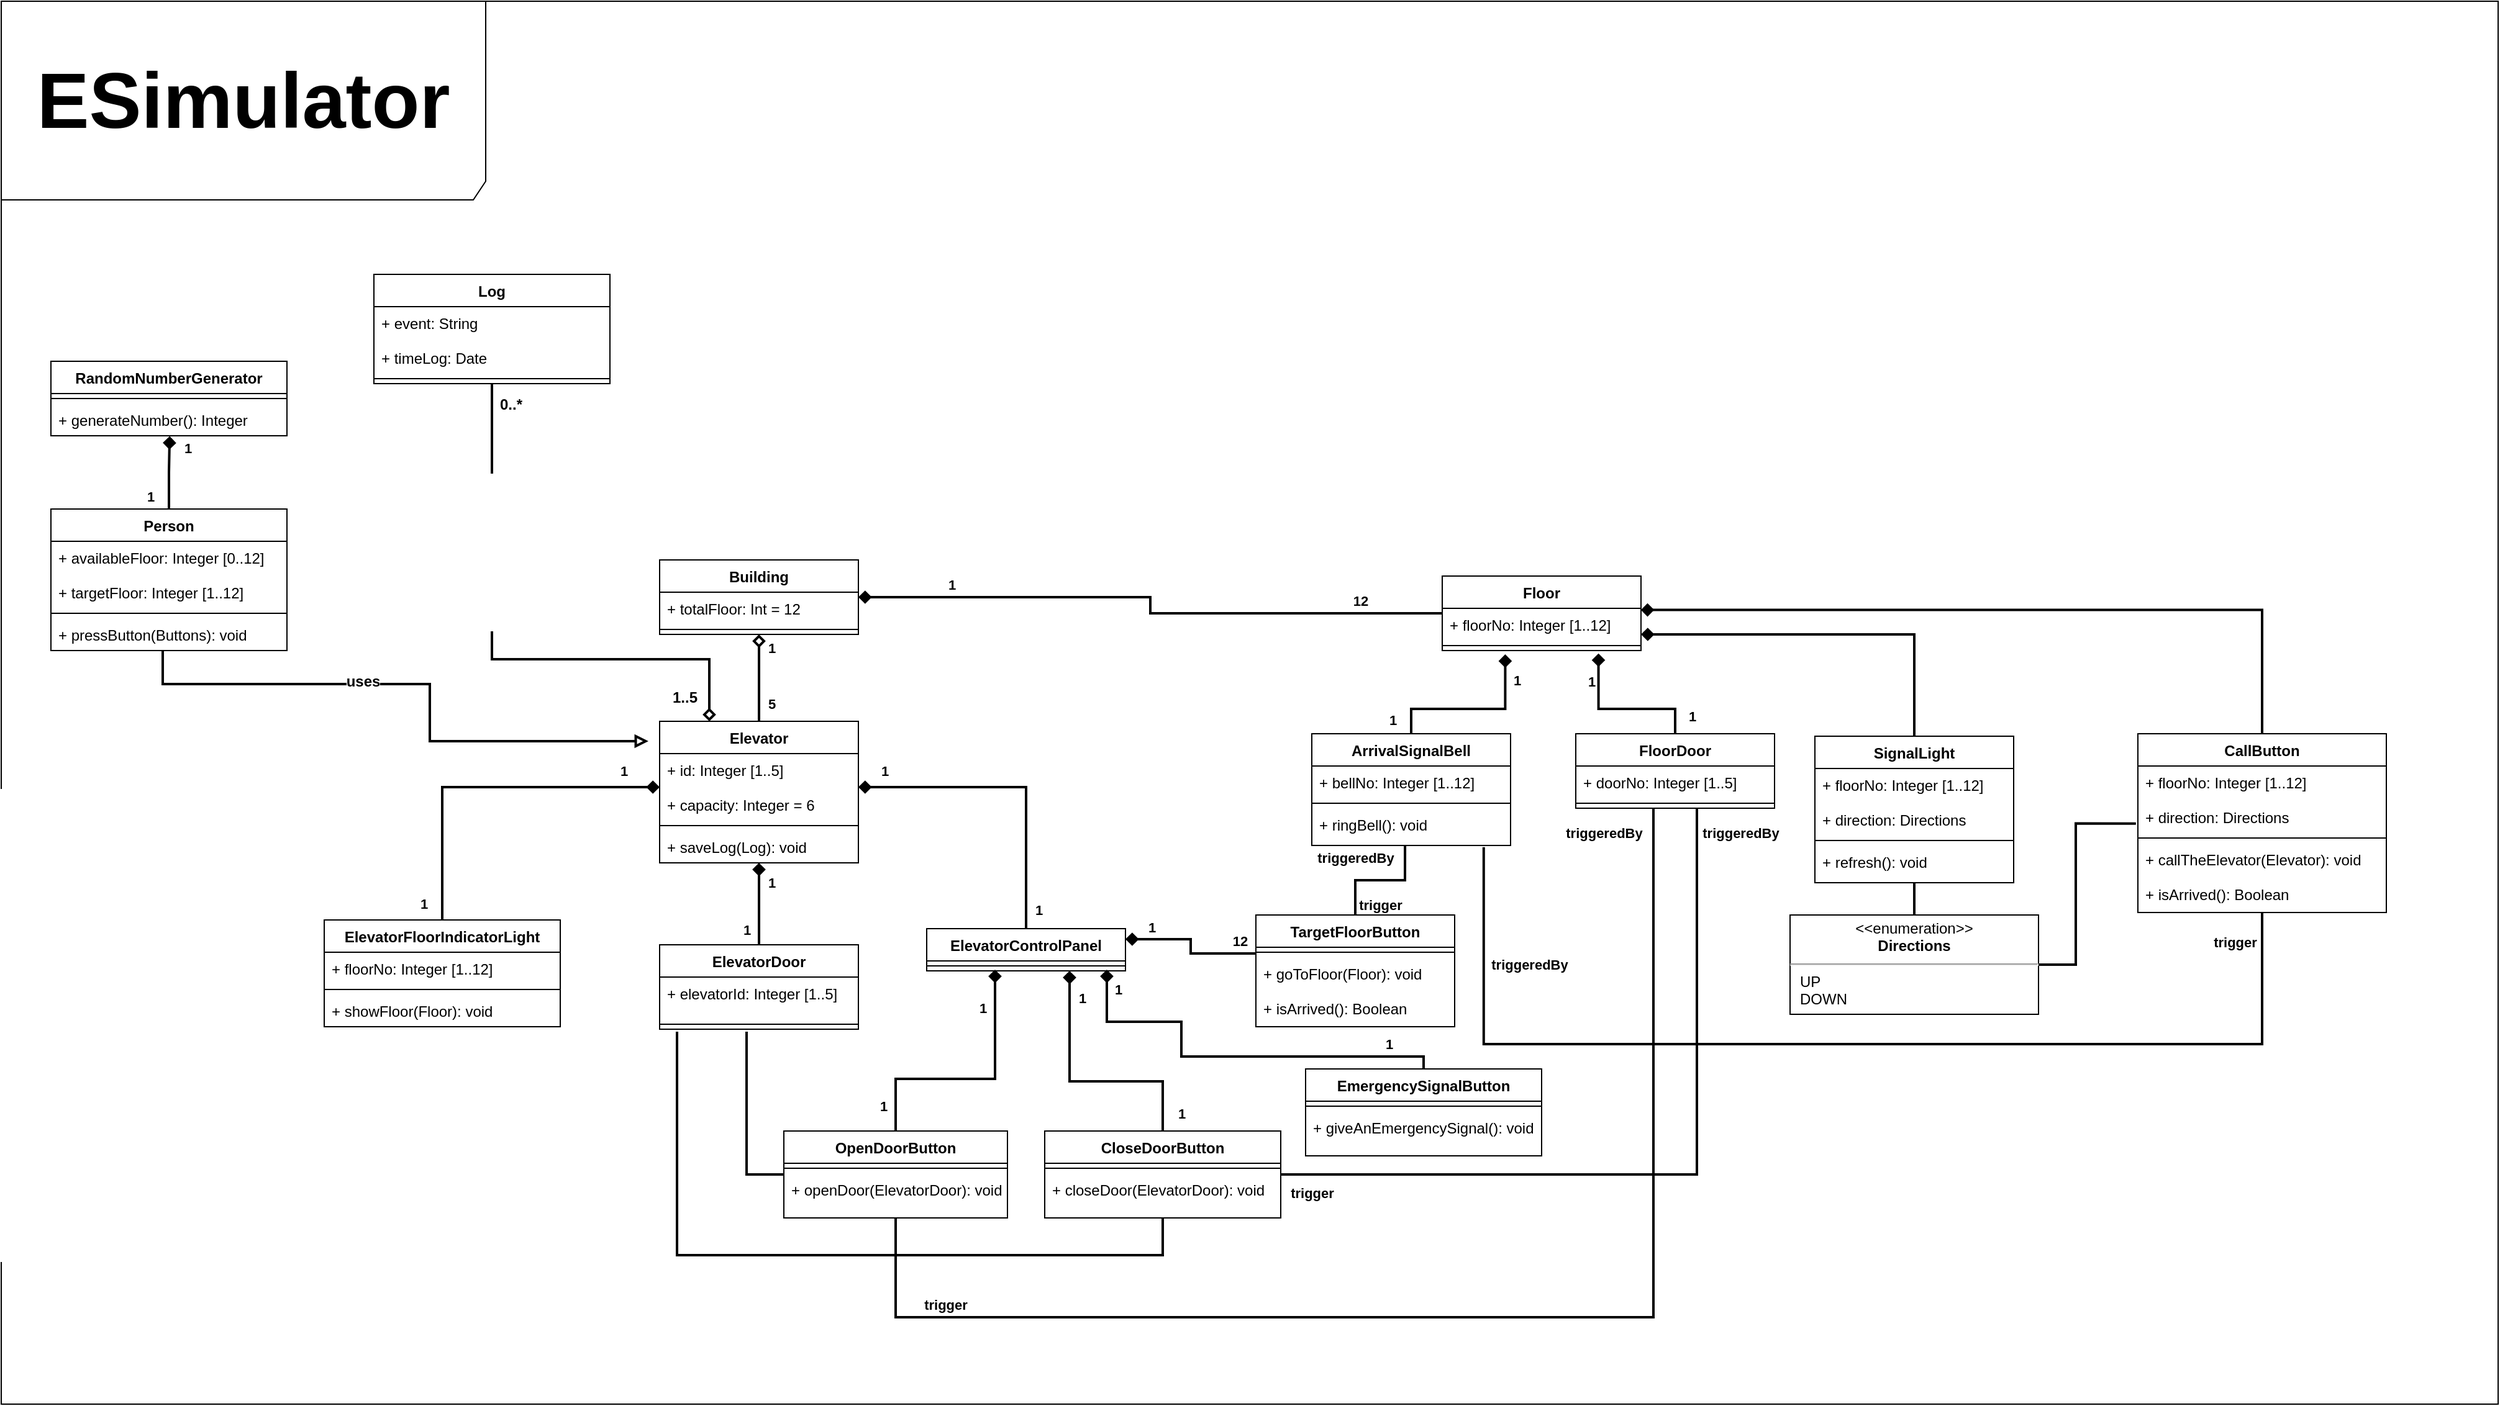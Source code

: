<mxfile version="14.7.6" type="device"><diagram id="Pp1e8Y-KE7WHELLfjrWT" name="Page-1"><mxGraphModel dx="1665" dy="1061" grid="1" gridSize="10" guides="1" tooltips="1" connect="1" arrows="1" fold="1" page="1" pageScale="1" pageWidth="1169" pageHeight="827" math="0" shadow="0"><root><mxCell id="0"/><mxCell id="1" parent="0"/><mxCell id="c_FdvwQVjgqa4oa_PtlZ-136" value="&lt;font size=&quot;1&quot;&gt;&lt;b style=&quot;font-size: 63px&quot;&gt;ESimulator&lt;/b&gt;&lt;/font&gt;" style="shape=umlFrame;whiteSpace=wrap;html=1;width=390;height=160;" vertex="1" parent="1"><mxGeometry x="-160" y="-290" width="2010" height="1130" as="geometry"/></mxCell><mxCell id="c_FdvwQVjgqa4oa_PtlZ-9" value="Building" style="swimlane;fontStyle=1;align=center;verticalAlign=top;childLayout=stackLayout;horizontal=1;startSize=26;horizontalStack=0;resizeParent=1;resizeParentMax=0;resizeLast=0;collapsible=1;marginBottom=0;" vertex="1" parent="1"><mxGeometry x="370" y="160" width="160" height="60" as="geometry"/></mxCell><mxCell id="c_FdvwQVjgqa4oa_PtlZ-10" value="+ totalFloor: Int = 12" style="text;strokeColor=none;fillColor=none;align=left;verticalAlign=top;spacingLeft=4;spacingRight=4;overflow=hidden;rotatable=0;points=[[0,0.5],[1,0.5]];portConstraint=eastwest;" vertex="1" parent="c_FdvwQVjgqa4oa_PtlZ-9"><mxGeometry y="26" width="160" height="26" as="geometry"/></mxCell><mxCell id="c_FdvwQVjgqa4oa_PtlZ-11" value="" style="line;strokeWidth=1;fillColor=none;align=left;verticalAlign=middle;spacingTop=-1;spacingLeft=3;spacingRight=3;rotatable=0;labelPosition=right;points=[];portConstraint=eastwest;" vertex="1" parent="c_FdvwQVjgqa4oa_PtlZ-9"><mxGeometry y="52" width="160" height="8" as="geometry"/></mxCell><mxCell id="c_FdvwQVjgqa4oa_PtlZ-17" style="edgeStyle=orthogonalEdgeStyle;rounded=0;orthogonalLoop=1;jettySize=auto;html=1;entryX=0.5;entryY=1;entryDx=0;entryDy=0;endArrow=diamond;endFill=0;strokeWidth=2;" edge="1" parent="1" source="c_FdvwQVjgqa4oa_PtlZ-13" target="c_FdvwQVjgqa4oa_PtlZ-9"><mxGeometry relative="1" as="geometry"/></mxCell><mxCell id="c_FdvwQVjgqa4oa_PtlZ-18" value="&lt;b&gt;1&lt;/b&gt;" style="edgeLabel;html=1;align=center;verticalAlign=middle;resizable=0;points=[];" vertex="1" connectable="0" parent="c_FdvwQVjgqa4oa_PtlZ-17"><mxGeometry x="0.698" relative="1" as="geometry"><mxPoint x="10" as="offset"/></mxGeometry></mxCell><mxCell id="c_FdvwQVjgqa4oa_PtlZ-19" value="&lt;b&gt;5&lt;/b&gt;" style="edgeLabel;html=1;align=center;verticalAlign=middle;resizable=0;points=[];" vertex="1" connectable="0" parent="c_FdvwQVjgqa4oa_PtlZ-17"><mxGeometry x="-0.603" relative="1" as="geometry"><mxPoint x="10" as="offset"/></mxGeometry></mxCell><mxCell id="c_FdvwQVjgqa4oa_PtlZ-13" value="Elevator" style="swimlane;fontStyle=1;align=center;verticalAlign=top;childLayout=stackLayout;horizontal=1;startSize=26;horizontalStack=0;resizeParent=1;resizeParentMax=0;resizeLast=0;collapsible=1;marginBottom=0;" vertex="1" parent="1"><mxGeometry x="370" y="290" width="160" height="114" as="geometry"/></mxCell><mxCell id="c_FdvwQVjgqa4oa_PtlZ-14" value="+ id: Integer [1..5]&#10;&#10;+ capacity: Integer = 6" style="text;strokeColor=none;fillColor=none;align=left;verticalAlign=top;spacingLeft=4;spacingRight=4;overflow=hidden;rotatable=0;points=[[0,0.5],[1,0.5]];portConstraint=eastwest;" vertex="1" parent="c_FdvwQVjgqa4oa_PtlZ-13"><mxGeometry y="26" width="160" height="54" as="geometry"/></mxCell><mxCell id="c_FdvwQVjgqa4oa_PtlZ-15" value="" style="line;strokeWidth=1;fillColor=none;align=left;verticalAlign=middle;spacingTop=-1;spacingLeft=3;spacingRight=3;rotatable=0;labelPosition=right;points=[];portConstraint=eastwest;" vertex="1" parent="c_FdvwQVjgqa4oa_PtlZ-13"><mxGeometry y="80" width="160" height="8" as="geometry"/></mxCell><mxCell id="c_FdvwQVjgqa4oa_PtlZ-16" value="+ saveLog(Log): void" style="text;strokeColor=none;fillColor=none;align=left;verticalAlign=top;spacingLeft=4;spacingRight=4;overflow=hidden;rotatable=0;points=[[0,0.5],[1,0.5]];portConstraint=eastwest;" vertex="1" parent="c_FdvwQVjgqa4oa_PtlZ-13"><mxGeometry y="88" width="160" height="26" as="geometry"/></mxCell><mxCell id="c_FdvwQVjgqa4oa_PtlZ-56" style="edgeStyle=orthogonalEdgeStyle;rounded=0;orthogonalLoop=1;jettySize=auto;html=1;entryX=0;entryY=0.5;entryDx=0;entryDy=0;endArrow=diamond;endFill=1;strokeWidth=2;" edge="1" parent="1" source="c_FdvwQVjgqa4oa_PtlZ-20" target="c_FdvwQVjgqa4oa_PtlZ-14"><mxGeometry relative="1" as="geometry"/></mxCell><mxCell id="c_FdvwQVjgqa4oa_PtlZ-65" value="&lt;b&gt;1&lt;/b&gt;" style="edgeLabel;html=1;align=center;verticalAlign=middle;resizable=0;points=[];" vertex="1" connectable="0" parent="c_FdvwQVjgqa4oa_PtlZ-56"><mxGeometry x="0.793" y="-1" relative="1" as="geometry"><mxPoint y="-14" as="offset"/></mxGeometry></mxCell><mxCell id="c_FdvwQVjgqa4oa_PtlZ-69" value="&lt;b&gt;1&lt;/b&gt;" style="edgeLabel;html=1;align=center;verticalAlign=middle;resizable=0;points=[];" vertex="1" connectable="0" parent="c_FdvwQVjgqa4oa_PtlZ-56"><mxGeometry x="-0.907" y="1" relative="1" as="geometry"><mxPoint x="-14" as="offset"/></mxGeometry></mxCell><mxCell id="c_FdvwQVjgqa4oa_PtlZ-20" value="ElevatorFloorIndicatorLight" style="swimlane;fontStyle=1;align=center;verticalAlign=top;childLayout=stackLayout;horizontal=1;startSize=26;horizontalStack=0;resizeParent=1;resizeParentMax=0;resizeLast=0;collapsible=1;marginBottom=0;" vertex="1" parent="1"><mxGeometry x="100" y="450" width="190" height="86" as="geometry"/></mxCell><mxCell id="c_FdvwQVjgqa4oa_PtlZ-21" value="+ floorNo: Integer [1..12]" style="text;strokeColor=none;fillColor=none;align=left;verticalAlign=top;spacingLeft=4;spacingRight=4;overflow=hidden;rotatable=0;points=[[0,0.5],[1,0.5]];portConstraint=eastwest;" vertex="1" parent="c_FdvwQVjgqa4oa_PtlZ-20"><mxGeometry y="26" width="190" height="26" as="geometry"/></mxCell><mxCell id="c_FdvwQVjgqa4oa_PtlZ-22" value="" style="line;strokeWidth=1;fillColor=none;align=left;verticalAlign=middle;spacingTop=-1;spacingLeft=3;spacingRight=3;rotatable=0;labelPosition=right;points=[];portConstraint=eastwest;" vertex="1" parent="c_FdvwQVjgqa4oa_PtlZ-20"><mxGeometry y="52" width="190" height="8" as="geometry"/></mxCell><mxCell id="c_FdvwQVjgqa4oa_PtlZ-23" value="+ showFloor(Floor): void" style="text;strokeColor=none;fillColor=none;align=left;verticalAlign=top;spacingLeft=4;spacingRight=4;overflow=hidden;rotatable=0;points=[[0,0.5],[1,0.5]];portConstraint=eastwest;" vertex="1" parent="c_FdvwQVjgqa4oa_PtlZ-20"><mxGeometry y="60" width="190" height="26" as="geometry"/></mxCell><mxCell id="c_FdvwQVjgqa4oa_PtlZ-54" style="edgeStyle=orthogonalEdgeStyle;rounded=0;orthogonalLoop=1;jettySize=auto;html=1;entryX=0.5;entryY=1;entryDx=0;entryDy=0;endArrow=diamond;endFill=1;strokeWidth=2;" edge="1" parent="1" source="c_FdvwQVjgqa4oa_PtlZ-24" target="c_FdvwQVjgqa4oa_PtlZ-13"><mxGeometry relative="1" as="geometry"/></mxCell><mxCell id="c_FdvwQVjgqa4oa_PtlZ-66" value="&lt;b&gt;1&lt;/b&gt;" style="edgeLabel;html=1;align=center;verticalAlign=middle;resizable=0;points=[];" vertex="1" connectable="0" parent="c_FdvwQVjgqa4oa_PtlZ-54"><mxGeometry x="0.24" y="1" relative="1" as="geometry"><mxPoint x="11" y="-9" as="offset"/></mxGeometry></mxCell><mxCell id="c_FdvwQVjgqa4oa_PtlZ-68" value="&lt;b&gt;1&lt;/b&gt;" style="edgeLabel;html=1;align=center;verticalAlign=middle;resizable=0;points=[];" vertex="1" connectable="0" parent="c_FdvwQVjgqa4oa_PtlZ-54"><mxGeometry x="-0.635" y="1" relative="1" as="geometry"><mxPoint x="-9" as="offset"/></mxGeometry></mxCell><mxCell id="c_FdvwQVjgqa4oa_PtlZ-24" value="ElevatorDoor" style="swimlane;fontStyle=1;align=center;verticalAlign=top;childLayout=stackLayout;horizontal=1;startSize=26;horizontalStack=0;resizeParent=1;resizeParentMax=0;resizeLast=0;collapsible=1;marginBottom=0;" vertex="1" parent="1"><mxGeometry x="370" y="470" width="160" height="68" as="geometry"/></mxCell><mxCell id="c_FdvwQVjgqa4oa_PtlZ-25" value="+ elevatorId: Integer [1..5]" style="text;strokeColor=none;fillColor=none;align=left;verticalAlign=top;spacingLeft=4;spacingRight=4;overflow=hidden;rotatable=0;points=[[0,0.5],[1,0.5]];portConstraint=eastwest;" vertex="1" parent="c_FdvwQVjgqa4oa_PtlZ-24"><mxGeometry y="26" width="160" height="34" as="geometry"/></mxCell><mxCell id="c_FdvwQVjgqa4oa_PtlZ-26" value="" style="line;strokeWidth=1;fillColor=none;align=left;verticalAlign=middle;spacingTop=-1;spacingLeft=3;spacingRight=3;rotatable=0;labelPosition=right;points=[];portConstraint=eastwest;" vertex="1" parent="c_FdvwQVjgqa4oa_PtlZ-24"><mxGeometry y="60" width="160" height="8" as="geometry"/></mxCell><mxCell id="c_FdvwQVjgqa4oa_PtlZ-55" style="edgeStyle=orthogonalEdgeStyle;rounded=0;orthogonalLoop=1;jettySize=auto;html=1;entryX=1;entryY=0.5;entryDx=0;entryDy=0;endArrow=diamond;endFill=1;strokeWidth=2;" edge="1" parent="1" source="c_FdvwQVjgqa4oa_PtlZ-28" target="c_FdvwQVjgqa4oa_PtlZ-14"><mxGeometry relative="1" as="geometry"/></mxCell><mxCell id="c_FdvwQVjgqa4oa_PtlZ-64" value="&lt;b&gt;1&lt;/b&gt;" style="edgeLabel;html=1;align=center;verticalAlign=middle;resizable=0;points=[];" vertex="1" connectable="0" parent="c_FdvwQVjgqa4oa_PtlZ-55"><mxGeometry x="0.759" y="-1" relative="1" as="geometry"><mxPoint x="-9" y="-12" as="offset"/></mxGeometry></mxCell><mxCell id="c_FdvwQVjgqa4oa_PtlZ-67" value="&lt;b&gt;1&lt;/b&gt;" style="edgeLabel;html=1;align=center;verticalAlign=middle;resizable=0;points=[];" vertex="1" connectable="0" parent="c_FdvwQVjgqa4oa_PtlZ-55"><mxGeometry x="-0.876" y="-2" relative="1" as="geometry"><mxPoint x="8" as="offset"/></mxGeometry></mxCell><mxCell id="c_FdvwQVjgqa4oa_PtlZ-28" value="ElevatorControlPanel" style="swimlane;fontStyle=1;align=center;verticalAlign=top;childLayout=stackLayout;horizontal=1;startSize=26;horizontalStack=0;resizeParent=1;resizeParentMax=0;resizeLast=0;collapsible=1;marginBottom=0;" vertex="1" parent="1"><mxGeometry x="585" y="457" width="160" height="34" as="geometry"/></mxCell><mxCell id="c_FdvwQVjgqa4oa_PtlZ-30" value="" style="line;strokeWidth=1;fillColor=none;align=left;verticalAlign=middle;spacingTop=-1;spacingLeft=3;spacingRight=3;rotatable=0;labelPosition=right;points=[];portConstraint=eastwest;" vertex="1" parent="c_FdvwQVjgqa4oa_PtlZ-28"><mxGeometry y="26" width="160" height="8" as="geometry"/></mxCell><mxCell id="c_FdvwQVjgqa4oa_PtlZ-36" style="edgeStyle=orthogonalEdgeStyle;rounded=0;orthogonalLoop=1;jettySize=auto;html=1;entryX=1;entryY=0.25;entryDx=0;entryDy=0;endArrow=diamond;endFill=1;strokeWidth=2;exitX=-0.001;exitY=0.62;exitDx=0;exitDy=0;exitPerimeter=0;" edge="1" parent="1" source="c_FdvwQVjgqa4oa_PtlZ-34" target="c_FdvwQVjgqa4oa_PtlZ-28"><mxGeometry relative="1" as="geometry"><mxPoint x="740.48" y="507.024" as="targetPoint"/></mxGeometry></mxCell><mxCell id="c_FdvwQVjgqa4oa_PtlZ-37" value="&lt;span&gt;1&lt;/span&gt;" style="edgeLabel;html=1;align=center;verticalAlign=middle;resizable=0;points=[];fontStyle=1" vertex="1" connectable="0" parent="c_FdvwQVjgqa4oa_PtlZ-36"><mxGeometry x="0.635" y="-1" relative="1" as="geometry"><mxPoint x="-1" y="-9" as="offset"/></mxGeometry></mxCell><mxCell id="c_FdvwQVjgqa4oa_PtlZ-38" value="12" style="edgeLabel;html=1;align=center;verticalAlign=middle;resizable=0;points=[];fontStyle=1" vertex="1" connectable="0" parent="c_FdvwQVjgqa4oa_PtlZ-36"><mxGeometry x="-0.602" relative="1" as="geometry"><mxPoint x="10" y="-10" as="offset"/></mxGeometry></mxCell><mxCell id="c_FdvwQVjgqa4oa_PtlZ-102" style="edgeStyle=orthogonalEdgeStyle;rounded=0;orthogonalLoop=1;jettySize=auto;html=1;entryX=0.469;entryY=1.012;entryDx=0;entryDy=0;entryPerimeter=0;endArrow=none;endFill=0;strokeWidth=2;" edge="1" parent="1" source="c_FdvwQVjgqa4oa_PtlZ-32" target="c_FdvwQVjgqa4oa_PtlZ-82"><mxGeometry relative="1" as="geometry"><Array as="points"><mxPoint x="930" y="418"/><mxPoint x="970" y="418"/></Array></mxGeometry></mxCell><mxCell id="c_FdvwQVjgqa4oa_PtlZ-103" value="&lt;b&gt;trigger&lt;/b&gt;" style="edgeLabel;html=1;align=center;verticalAlign=middle;resizable=0;points=[];" vertex="1" connectable="0" parent="c_FdvwQVjgqa4oa_PtlZ-102"><mxGeometry x="-0.82" y="1" relative="1" as="geometry"><mxPoint x="21" as="offset"/></mxGeometry></mxCell><mxCell id="c_FdvwQVjgqa4oa_PtlZ-104" value="&lt;b&gt;triggeredBy&lt;/b&gt;" style="edgeLabel;html=1;align=center;verticalAlign=middle;resizable=0;points=[];" vertex="1" connectable="0" parent="c_FdvwQVjgqa4oa_PtlZ-102"><mxGeometry x="0.671" relative="1" as="geometry"><mxPoint x="-40" y="-6" as="offset"/></mxGeometry></mxCell><mxCell id="c_FdvwQVjgqa4oa_PtlZ-32" value="TargetFloorButton" style="swimlane;fontStyle=1;align=center;verticalAlign=top;childLayout=stackLayout;horizontal=1;startSize=26;horizontalStack=0;resizeParent=1;resizeParentMax=0;resizeLast=0;collapsible=1;marginBottom=0;" vertex="1" parent="1"><mxGeometry x="850" y="446" width="160" height="90" as="geometry"/></mxCell><mxCell id="c_FdvwQVjgqa4oa_PtlZ-34" value="" style="line;strokeWidth=1;fillColor=none;align=left;verticalAlign=middle;spacingTop=-1;spacingLeft=3;spacingRight=3;rotatable=0;labelPosition=right;points=[];portConstraint=eastwest;" vertex="1" parent="c_FdvwQVjgqa4oa_PtlZ-32"><mxGeometry y="26" width="160" height="8" as="geometry"/></mxCell><mxCell id="c_FdvwQVjgqa4oa_PtlZ-35" value="+ goToFloor(Floor): void&#10;&#10;+ isArrived(): Boolean" style="text;strokeColor=none;fillColor=none;align=left;verticalAlign=top;spacingLeft=4;spacingRight=4;overflow=hidden;rotatable=0;points=[[0,0.5],[1,0.5]];portConstraint=eastwest;" vertex="1" parent="c_FdvwQVjgqa4oa_PtlZ-32"><mxGeometry y="34" width="160" height="56" as="geometry"/></mxCell><mxCell id="c_FdvwQVjgqa4oa_PtlZ-42" style="edgeStyle=orthogonalEdgeStyle;rounded=0;orthogonalLoop=1;jettySize=auto;html=1;entryX=1;entryY=0.154;entryDx=0;entryDy=0;entryPerimeter=0;endArrow=diamond;endFill=1;strokeWidth=2;" edge="1" parent="1" source="c_FdvwQVjgqa4oa_PtlZ-39" target="c_FdvwQVjgqa4oa_PtlZ-10"><mxGeometry relative="1" as="geometry"/></mxCell><mxCell id="c_FdvwQVjgqa4oa_PtlZ-43" value="&lt;b&gt;1&lt;/b&gt;" style="edgeLabel;html=1;align=center;verticalAlign=middle;resizable=0;points=[];" vertex="1" connectable="0" parent="c_FdvwQVjgqa4oa_PtlZ-42"><mxGeometry x="0.691" relative="1" as="geometry"><mxPoint y="-10" as="offset"/></mxGeometry></mxCell><mxCell id="c_FdvwQVjgqa4oa_PtlZ-44" value="&lt;b&gt;12&lt;/b&gt;" style="edgeLabel;html=1;align=center;verticalAlign=middle;resizable=0;points=[];" vertex="1" connectable="0" parent="c_FdvwQVjgqa4oa_PtlZ-42"><mxGeometry x="-0.727" relative="1" as="geometry"><mxPoint y="-10" as="offset"/></mxGeometry></mxCell><mxCell id="c_FdvwQVjgqa4oa_PtlZ-39" value="Floor" style="swimlane;fontStyle=1;align=center;verticalAlign=top;childLayout=stackLayout;horizontal=1;startSize=26;horizontalStack=0;resizeParent=1;resizeParentMax=0;resizeLast=0;collapsible=1;marginBottom=0;" vertex="1" parent="1"><mxGeometry x="1000" y="173" width="160" height="60" as="geometry"/></mxCell><mxCell id="c_FdvwQVjgqa4oa_PtlZ-40" value="+ floorNo: Integer [1..12]" style="text;strokeColor=none;fillColor=none;align=left;verticalAlign=top;spacingLeft=4;spacingRight=4;overflow=hidden;rotatable=0;points=[[0,0.5],[1,0.5]];portConstraint=eastwest;" vertex="1" parent="c_FdvwQVjgqa4oa_PtlZ-39"><mxGeometry y="26" width="160" height="26" as="geometry"/></mxCell><mxCell id="c_FdvwQVjgqa4oa_PtlZ-41" value="" style="line;strokeWidth=1;fillColor=none;align=left;verticalAlign=middle;spacingTop=-1;spacingLeft=3;spacingRight=3;rotatable=0;labelPosition=right;points=[];portConstraint=eastwest;" vertex="1" parent="c_FdvwQVjgqa4oa_PtlZ-39"><mxGeometry y="52" width="160" height="8" as="geometry"/></mxCell><mxCell id="c_FdvwQVjgqa4oa_PtlZ-53" style="edgeStyle=orthogonalEdgeStyle;rounded=0;orthogonalLoop=1;jettySize=auto;html=1;endArrow=diamond;endFill=1;strokeWidth=2;" edge="1" parent="1" source="c_FdvwQVjgqa4oa_PtlZ-45"><mxGeometry relative="1" as="geometry"><mxPoint x="640" y="490" as="targetPoint"/><Array as="points"><mxPoint x="560" y="578"/><mxPoint x="640" y="578"/><mxPoint x="640" y="544"/></Array></mxGeometry></mxCell><mxCell id="c_FdvwQVjgqa4oa_PtlZ-61" value="&lt;b&gt;1&lt;/b&gt;" style="edgeLabel;html=1;align=center;verticalAlign=middle;resizable=0;points=[];" vertex="1" connectable="0" parent="c_FdvwQVjgqa4oa_PtlZ-53"><mxGeometry x="0.703" relative="1" as="geometry"><mxPoint x="-10" as="offset"/></mxGeometry></mxCell><mxCell id="c_FdvwQVjgqa4oa_PtlZ-62" value="&lt;b&gt;1&lt;/b&gt;" style="edgeLabel;html=1;align=center;verticalAlign=middle;resizable=0;points=[];" vertex="1" connectable="0" parent="c_FdvwQVjgqa4oa_PtlZ-53"><mxGeometry x="-0.805" relative="1" as="geometry"><mxPoint x="-10" as="offset"/></mxGeometry></mxCell><mxCell id="c_FdvwQVjgqa4oa_PtlZ-57" style="edgeStyle=orthogonalEdgeStyle;rounded=0;orthogonalLoop=1;jettySize=auto;html=1;endArrow=none;endFill=0;strokeWidth=2;" edge="1" parent="1" source="c_FdvwQVjgqa4oa_PtlZ-45"><mxGeometry relative="1" as="geometry"><mxPoint x="440" y="540" as="targetPoint"/><Array as="points"><mxPoint x="440" y="655"/><mxPoint x="440" y="550"/><mxPoint x="440" y="550"/></Array></mxGeometry></mxCell><mxCell id="c_FdvwQVjgqa4oa_PtlZ-118" style="edgeStyle=orthogonalEdgeStyle;rounded=0;orthogonalLoop=1;jettySize=auto;html=1;startArrow=none;startFill=0;endArrow=none;endFill=0;strokeWidth=2;" edge="1" parent="1" source="c_FdvwQVjgqa4oa_PtlZ-45"><mxGeometry relative="1" as="geometry"><mxPoint x="1170" y="360" as="targetPoint"/><Array as="points"><mxPoint x="560" y="770"/><mxPoint x="1170" y="770"/><mxPoint x="1170" y="391"/></Array></mxGeometry></mxCell><mxCell id="c_FdvwQVjgqa4oa_PtlZ-45" value="OpenDoorButton" style="swimlane;fontStyle=1;align=center;verticalAlign=top;childLayout=stackLayout;horizontal=1;startSize=26;horizontalStack=0;resizeParent=1;resizeParentMax=0;resizeLast=0;collapsible=1;marginBottom=0;" vertex="1" parent="1"><mxGeometry x="470" y="620" width="180" height="70" as="geometry"/></mxCell><mxCell id="c_FdvwQVjgqa4oa_PtlZ-47" value="" style="line;strokeWidth=1;fillColor=none;align=left;verticalAlign=middle;spacingTop=-1;spacingLeft=3;spacingRight=3;rotatable=0;labelPosition=right;points=[];portConstraint=eastwest;" vertex="1" parent="c_FdvwQVjgqa4oa_PtlZ-45"><mxGeometry y="26" width="180" height="8" as="geometry"/></mxCell><mxCell id="c_FdvwQVjgqa4oa_PtlZ-48" value="+ openDoor(ElevatorDoor): void" style="text;strokeColor=none;fillColor=none;align=left;verticalAlign=top;spacingLeft=4;spacingRight=4;overflow=hidden;rotatable=0;points=[[0,0.5],[1,0.5]];portConstraint=eastwest;" vertex="1" parent="c_FdvwQVjgqa4oa_PtlZ-45"><mxGeometry y="34" width="180" height="36" as="geometry"/></mxCell><mxCell id="c_FdvwQVjgqa4oa_PtlZ-52" style="edgeStyle=orthogonalEdgeStyle;rounded=0;orthogonalLoop=1;jettySize=auto;html=1;endArrow=diamond;endFill=1;strokeWidth=2;exitX=0.5;exitY=0;exitDx=0;exitDy=0;" edge="1" parent="1" source="c_FdvwQVjgqa4oa_PtlZ-49"><mxGeometry relative="1" as="geometry"><mxPoint x="700" y="491" as="targetPoint"/><Array as="points"><mxPoint x="775" y="580"/><mxPoint x="700" y="580"/></Array></mxGeometry></mxCell><mxCell id="c_FdvwQVjgqa4oa_PtlZ-59" value="&lt;b&gt;1&lt;/b&gt;" style="edgeLabel;html=1;align=center;verticalAlign=middle;resizable=0;points=[];" vertex="1" connectable="0" parent="c_FdvwQVjgqa4oa_PtlZ-52"><mxGeometry x="0.824" y="1" relative="1" as="geometry"><mxPoint x="11" y="4" as="offset"/></mxGeometry></mxCell><mxCell id="c_FdvwQVjgqa4oa_PtlZ-63" value="&lt;b&gt;1&lt;/b&gt;" style="edgeLabel;html=1;align=center;verticalAlign=middle;resizable=0;points=[];" vertex="1" connectable="0" parent="c_FdvwQVjgqa4oa_PtlZ-52"><mxGeometry x="-0.858" relative="1" as="geometry"><mxPoint x="15" as="offset"/></mxGeometry></mxCell><mxCell id="c_FdvwQVjgqa4oa_PtlZ-58" style="edgeStyle=orthogonalEdgeStyle;rounded=0;orthogonalLoop=1;jettySize=auto;html=1;endArrow=none;endFill=0;strokeWidth=2;" edge="1" parent="1" source="c_FdvwQVjgqa4oa_PtlZ-49"><mxGeometry relative="1" as="geometry"><mxPoint x="384" y="540" as="targetPoint"/><Array as="points"><mxPoint x="775" y="720"/><mxPoint x="384" y="720"/></Array></mxGeometry></mxCell><mxCell id="c_FdvwQVjgqa4oa_PtlZ-117" style="edgeStyle=orthogonalEdgeStyle;rounded=0;orthogonalLoop=1;jettySize=auto;html=1;startArrow=none;startFill=0;endArrow=none;endFill=0;strokeWidth=2;" edge="1" parent="1" source="c_FdvwQVjgqa4oa_PtlZ-49"><mxGeometry relative="1" as="geometry"><mxPoint x="1205" y="360" as="targetPoint"/><Array as="points"><mxPoint x="1205" y="655"/></Array></mxGeometry></mxCell><mxCell id="c_FdvwQVjgqa4oa_PtlZ-49" value="CloseDoorButton" style="swimlane;fontStyle=1;align=center;verticalAlign=top;childLayout=stackLayout;horizontal=1;startSize=26;horizontalStack=0;resizeParent=1;resizeParentMax=0;resizeLast=0;collapsible=1;marginBottom=0;" vertex="1" parent="1"><mxGeometry x="680" y="620" width="190" height="70" as="geometry"/></mxCell><mxCell id="c_FdvwQVjgqa4oa_PtlZ-50" value="" style="line;strokeWidth=1;fillColor=none;align=left;verticalAlign=middle;spacingTop=-1;spacingLeft=3;spacingRight=3;rotatable=0;labelPosition=right;points=[];portConstraint=eastwest;" vertex="1" parent="c_FdvwQVjgqa4oa_PtlZ-49"><mxGeometry y="26" width="190" height="8" as="geometry"/></mxCell><mxCell id="c_FdvwQVjgqa4oa_PtlZ-51" value="+ closeDoor(ElevatorDoor): void" style="text;strokeColor=none;fillColor=none;align=left;verticalAlign=top;spacingLeft=4;spacingRight=4;overflow=hidden;rotatable=0;points=[[0,0.5],[1,0.5]];portConstraint=eastwest;" vertex="1" parent="c_FdvwQVjgqa4oa_PtlZ-49"><mxGeometry y="34" width="190" height="36" as="geometry"/></mxCell><mxCell id="c_FdvwQVjgqa4oa_PtlZ-73" style="edgeStyle=orthogonalEdgeStyle;rounded=0;orthogonalLoop=1;jettySize=auto;html=1;endArrow=diamond;endFill=1;strokeWidth=2;" edge="1" parent="1" source="c_FdvwQVjgqa4oa_PtlZ-70"><mxGeometry relative="1" as="geometry"><mxPoint x="730" y="490" as="targetPoint"/><Array as="points"><mxPoint x="985" y="560"/><mxPoint x="790" y="560"/><mxPoint x="790" y="532"/></Array></mxGeometry></mxCell><mxCell id="c_FdvwQVjgqa4oa_PtlZ-74" value="&lt;b&gt;1&lt;/b&gt;" style="edgeLabel;html=1;align=center;verticalAlign=middle;resizable=0;points=[];" vertex="1" connectable="0" parent="c_FdvwQVjgqa4oa_PtlZ-73"><mxGeometry x="0.856" y="-1" relative="1" as="geometry"><mxPoint x="8" y="-8" as="offset"/></mxGeometry></mxCell><mxCell id="c_FdvwQVjgqa4oa_PtlZ-75" value="&lt;b&gt;1&lt;/b&gt;" style="edgeLabel;html=1;align=center;verticalAlign=middle;resizable=0;points=[];" vertex="1" connectable="0" parent="c_FdvwQVjgqa4oa_PtlZ-73"><mxGeometry x="-0.898" y="1" relative="1" as="geometry"><mxPoint x="-21" y="-11" as="offset"/></mxGeometry></mxCell><mxCell id="c_FdvwQVjgqa4oa_PtlZ-70" value="EmergencySignalButton" style="swimlane;fontStyle=1;align=center;verticalAlign=top;childLayout=stackLayout;horizontal=1;startSize=26;horizontalStack=0;resizeParent=1;resizeParentMax=0;resizeLast=0;collapsible=1;marginBottom=0;" vertex="1" parent="1"><mxGeometry x="890" y="570" width="190" height="70" as="geometry"/></mxCell><mxCell id="c_FdvwQVjgqa4oa_PtlZ-71" value="" style="line;strokeWidth=1;fillColor=none;align=left;verticalAlign=middle;spacingTop=-1;spacingLeft=3;spacingRight=3;rotatable=0;labelPosition=right;points=[];portConstraint=eastwest;" vertex="1" parent="c_FdvwQVjgqa4oa_PtlZ-70"><mxGeometry y="26" width="190" height="8" as="geometry"/></mxCell><mxCell id="c_FdvwQVjgqa4oa_PtlZ-72" value="+ giveAnEmergencySignal(): void" style="text;strokeColor=none;fillColor=none;align=left;verticalAlign=top;spacingLeft=4;spacingRight=4;overflow=hidden;rotatable=0;points=[[0,0.5],[1,0.5]];portConstraint=eastwest;" vertex="1" parent="c_FdvwQVjgqa4oa_PtlZ-70"><mxGeometry y="34" width="190" height="36" as="geometry"/></mxCell><mxCell id="c_FdvwQVjgqa4oa_PtlZ-90" style="edgeStyle=orthogonalEdgeStyle;rounded=0;orthogonalLoop=1;jettySize=auto;html=1;entryX=0.317;entryY=1.117;entryDx=0;entryDy=0;entryPerimeter=0;endArrow=diamond;endFill=1;strokeWidth=2;exitX=0.5;exitY=0;exitDx=0;exitDy=0;" edge="1" parent="1" source="c_FdvwQVjgqa4oa_PtlZ-76"><mxGeometry relative="1" as="geometry"><mxPoint x="1050.72" y="236.042" as="targetPoint"/><Array as="points"><mxPoint x="975" y="280"/><mxPoint x="1051" y="280"/></Array></mxGeometry></mxCell><mxCell id="c_FdvwQVjgqa4oa_PtlZ-93" value="&lt;b&gt;1&lt;/b&gt;" style="edgeLabel;html=1;align=center;verticalAlign=middle;resizable=0;points=[];" vertex="1" connectable="0" parent="c_FdvwQVjgqa4oa_PtlZ-90"><mxGeometry x="0.701" y="-1" relative="1" as="geometry"><mxPoint x="8" as="offset"/></mxGeometry></mxCell><mxCell id="c_FdvwQVjgqa4oa_PtlZ-94" value="&lt;b&gt;1&lt;/b&gt;" style="edgeLabel;html=1;align=center;verticalAlign=middle;resizable=0;points=[];" vertex="1" connectable="0" parent="c_FdvwQVjgqa4oa_PtlZ-90"><mxGeometry x="-0.801" relative="1" as="geometry"><mxPoint x="-15" y="3" as="offset"/></mxGeometry></mxCell><mxCell id="c_FdvwQVjgqa4oa_PtlZ-76" value="ArrivalSignalBell" style="swimlane;fontStyle=1;align=center;verticalAlign=top;childLayout=stackLayout;horizontal=1;startSize=26;horizontalStack=0;resizeParent=1;resizeParentMax=0;resizeLast=0;collapsible=1;marginBottom=0;" vertex="1" parent="1"><mxGeometry x="895" y="300" width="160" height="90" as="geometry"/></mxCell><mxCell id="c_FdvwQVjgqa4oa_PtlZ-77" value="+ bellNo: Integer [1..12]" style="text;strokeColor=none;fillColor=none;align=left;verticalAlign=top;spacingLeft=4;spacingRight=4;overflow=hidden;rotatable=0;points=[[0,0.5],[1,0.5]];portConstraint=eastwest;" vertex="1" parent="c_FdvwQVjgqa4oa_PtlZ-76"><mxGeometry y="26" width="160" height="26" as="geometry"/></mxCell><mxCell id="c_FdvwQVjgqa4oa_PtlZ-78" value="" style="line;strokeWidth=1;fillColor=none;align=left;verticalAlign=middle;spacingTop=-1;spacingLeft=3;spacingRight=3;rotatable=0;labelPosition=right;points=[];portConstraint=eastwest;" vertex="1" parent="c_FdvwQVjgqa4oa_PtlZ-76"><mxGeometry y="52" width="160" height="8" as="geometry"/></mxCell><mxCell id="c_FdvwQVjgqa4oa_PtlZ-82" value="+ ringBell(): void" style="text;strokeColor=none;fillColor=none;align=left;verticalAlign=top;spacingLeft=4;spacingRight=4;overflow=hidden;rotatable=0;points=[[0,0.5],[1,0.5]];portConstraint=eastwest;" vertex="1" parent="c_FdvwQVjgqa4oa_PtlZ-76"><mxGeometry y="60" width="160" height="30" as="geometry"/></mxCell><mxCell id="c_FdvwQVjgqa4oa_PtlZ-89" style="edgeStyle=orthogonalEdgeStyle;rounded=0;orthogonalLoop=1;jettySize=auto;html=1;entryX=0.786;entryY=1.09;entryDx=0;entryDy=0;entryPerimeter=0;endArrow=diamond;endFill=1;strokeWidth=2;exitX=0.5;exitY=0;exitDx=0;exitDy=0;" edge="1" parent="1" source="c_FdvwQVjgqa4oa_PtlZ-83"><mxGeometry relative="1" as="geometry"><mxPoint x="1125.76" y="235.34" as="targetPoint"/><Array as="points"><mxPoint x="1187" y="280"/><mxPoint x="1126" y="280"/></Array></mxGeometry></mxCell><mxCell id="c_FdvwQVjgqa4oa_PtlZ-91" value="&lt;b&gt;1&lt;/b&gt;" style="edgeLabel;html=1;align=center;verticalAlign=middle;resizable=0;points=[];" vertex="1" connectable="0" parent="c_FdvwQVjgqa4oa_PtlZ-89"><mxGeometry x="0.636" relative="1" as="geometry"><mxPoint x="-6" as="offset"/></mxGeometry></mxCell><mxCell id="c_FdvwQVjgqa4oa_PtlZ-92" value="&lt;b&gt;1&lt;/b&gt;" style="edgeLabel;html=1;align=center;verticalAlign=middle;resizable=0;points=[];" vertex="1" connectable="0" parent="c_FdvwQVjgqa4oa_PtlZ-89"><mxGeometry x="-0.769" y="-1" relative="1" as="geometry"><mxPoint x="12" as="offset"/></mxGeometry></mxCell><mxCell id="c_FdvwQVjgqa4oa_PtlZ-83" value="FloorDoor" style="swimlane;fontStyle=1;align=center;verticalAlign=top;childLayout=stackLayout;horizontal=1;startSize=26;horizontalStack=0;resizeParent=1;resizeParentMax=0;resizeLast=0;collapsible=1;marginBottom=0;" vertex="1" parent="1"><mxGeometry x="1107.5" y="300" width="160" height="60" as="geometry"/></mxCell><mxCell id="c_FdvwQVjgqa4oa_PtlZ-84" value="+ doorNo: Integer [1..5]" style="text;strokeColor=none;fillColor=none;align=left;verticalAlign=top;spacingLeft=4;spacingRight=4;overflow=hidden;rotatable=0;points=[[0,0.5],[1,0.5]];portConstraint=eastwest;" vertex="1" parent="c_FdvwQVjgqa4oa_PtlZ-83"><mxGeometry y="26" width="160" height="26" as="geometry"/></mxCell><mxCell id="c_FdvwQVjgqa4oa_PtlZ-85" value="" style="line;strokeWidth=1;fillColor=none;align=left;verticalAlign=middle;spacingTop=-1;spacingLeft=3;spacingRight=3;rotatable=0;labelPosition=right;points=[];portConstraint=eastwest;" vertex="1" parent="c_FdvwQVjgqa4oa_PtlZ-83"><mxGeometry y="52" width="160" height="8" as="geometry"/></mxCell><mxCell id="c_FdvwQVjgqa4oa_PtlZ-99" style="edgeStyle=orthogonalEdgeStyle;rounded=0;orthogonalLoop=1;jettySize=auto;html=1;endArrow=diamond;endFill=1;strokeWidth=2;" edge="1" parent="1" source="c_FdvwQVjgqa4oa_PtlZ-95"><mxGeometry relative="1" as="geometry"><mxPoint x="1160" y="220" as="targetPoint"/><Array as="points"><mxPoint x="1380" y="220"/></Array></mxGeometry></mxCell><mxCell id="c_FdvwQVjgqa4oa_PtlZ-95" value="SignalLight" style="swimlane;fontStyle=1;align=center;verticalAlign=top;childLayout=stackLayout;horizontal=1;startSize=26;horizontalStack=0;resizeParent=1;resizeParentMax=0;resizeLast=0;collapsible=1;marginBottom=0;" vertex="1" parent="1"><mxGeometry x="1300" y="302" width="160" height="118" as="geometry"/></mxCell><mxCell id="c_FdvwQVjgqa4oa_PtlZ-96" value="+ floorNo: Integer [1..12]&#10;&#10;+ direction: Directions" style="text;strokeColor=none;fillColor=none;align=left;verticalAlign=top;spacingLeft=4;spacingRight=4;overflow=hidden;rotatable=0;points=[[0,0.5],[1,0.5]];portConstraint=eastwest;" vertex="1" parent="c_FdvwQVjgqa4oa_PtlZ-95"><mxGeometry y="26" width="160" height="54" as="geometry"/></mxCell><mxCell id="c_FdvwQVjgqa4oa_PtlZ-97" value="" style="line;strokeWidth=1;fillColor=none;align=left;verticalAlign=middle;spacingTop=-1;spacingLeft=3;spacingRight=3;rotatable=0;labelPosition=right;points=[];portConstraint=eastwest;" vertex="1" parent="c_FdvwQVjgqa4oa_PtlZ-95"><mxGeometry y="80" width="160" height="8" as="geometry"/></mxCell><mxCell id="c_FdvwQVjgqa4oa_PtlZ-98" value="+ refresh(): void" style="text;strokeColor=none;fillColor=none;align=left;verticalAlign=top;spacingLeft=4;spacingRight=4;overflow=hidden;rotatable=0;points=[[0,0.5],[1,0.5]];portConstraint=eastwest;" vertex="1" parent="c_FdvwQVjgqa4oa_PtlZ-95"><mxGeometry y="88" width="160" height="30" as="geometry"/></mxCell><mxCell id="c_FdvwQVjgqa4oa_PtlZ-101" style="edgeStyle=orthogonalEdgeStyle;rounded=0;orthogonalLoop=1;jettySize=auto;html=1;endArrow=none;endFill=0;strokeWidth=2;entryX=0.501;entryY=1.011;entryDx=0;entryDy=0;entryPerimeter=0;exitX=0.5;exitY=0;exitDx=0;exitDy=0;" edge="1" parent="1" source="c_FdvwQVjgqa4oa_PtlZ-100" target="c_FdvwQVjgqa4oa_PtlZ-98"><mxGeometry relative="1" as="geometry"><mxPoint x="1389" y="421" as="targetPoint"/><Array as="points"><mxPoint x="1380" y="420"/></Array></mxGeometry></mxCell><mxCell id="c_FdvwQVjgqa4oa_PtlZ-127" style="edgeStyle=orthogonalEdgeStyle;rounded=0;orthogonalLoop=1;jettySize=auto;html=1;entryX=-0.008;entryY=0.858;entryDx=0;entryDy=0;entryPerimeter=0;startArrow=none;startFill=0;endArrow=none;endFill=0;strokeWidth=2;exitX=1;exitY=0.5;exitDx=0;exitDy=0;" edge="1" parent="1" source="c_FdvwQVjgqa4oa_PtlZ-100" target="c_FdvwQVjgqa4oa_PtlZ-126"><mxGeometry relative="1" as="geometry"><Array as="points"><mxPoint x="1510" y="486"/><mxPoint x="1510" y="372"/></Array></mxGeometry></mxCell><mxCell id="c_FdvwQVjgqa4oa_PtlZ-100" value="&lt;p style=&quot;margin: 0px ; margin-top: 4px ; text-align: center&quot;&gt;&amp;lt;&amp;lt;enumeration&amp;gt;&amp;gt;&lt;br&gt;&lt;b&gt;Directions&lt;/b&gt;&lt;/p&gt;&lt;hr&gt;&lt;p style=&quot;margin: 0px ; margin-left: 8px ; text-align: left&quot;&gt;UP&lt;br&gt;DOWN&lt;/p&gt;" style="shape=rect;html=1;overflow=fill;whiteSpace=wrap;" vertex="1" parent="1"><mxGeometry x="1280" y="446" width="200" height="80" as="geometry"/></mxCell><mxCell id="c_FdvwQVjgqa4oa_PtlZ-119" value="&lt;b&gt;triggeredBy&lt;/b&gt;" style="edgeLabel;html=1;align=center;verticalAlign=middle;resizable=0;points=[];" vertex="1" connectable="0" parent="1"><mxGeometry x="1129.997" y="380.0" as="geometry"/></mxCell><mxCell id="c_FdvwQVjgqa4oa_PtlZ-120" value="&lt;b&gt;triggeredBy&lt;/b&gt;" style="edgeLabel;html=1;align=center;verticalAlign=middle;resizable=0;points=[];" vertex="1" connectable="0" parent="1"><mxGeometry x="1239.997" y="380.0" as="geometry"/></mxCell><mxCell id="c_FdvwQVjgqa4oa_PtlZ-121" value="&lt;b&gt;trigger&lt;/b&gt;" style="edgeLabel;html=1;align=center;verticalAlign=middle;resizable=0;points=[];" vertex="1" connectable="0" parent="1"><mxGeometry x="895" y="669.997" as="geometry"/></mxCell><mxCell id="c_FdvwQVjgqa4oa_PtlZ-122" value="&lt;b&gt;trigger&lt;/b&gt;" style="edgeLabel;html=1;align=center;verticalAlign=middle;resizable=0;points=[];" vertex="1" connectable="0" parent="1"><mxGeometry x="600" y="759.997" as="geometry"/></mxCell><mxCell id="c_FdvwQVjgqa4oa_PtlZ-128" style="edgeStyle=orthogonalEdgeStyle;rounded=0;orthogonalLoop=1;jettySize=auto;html=1;entryX=0.865;entryY=1.044;entryDx=0;entryDy=0;startArrow=none;startFill=0;endArrow=none;endFill=0;strokeWidth=2;entryPerimeter=0;" edge="1" parent="1" source="c_FdvwQVjgqa4oa_PtlZ-123" target="c_FdvwQVjgqa4oa_PtlZ-82"><mxGeometry relative="1" as="geometry"><Array as="points"><mxPoint x="1660" y="550"/><mxPoint x="1033" y="550"/></Array></mxGeometry></mxCell><mxCell id="c_FdvwQVjgqa4oa_PtlZ-131" style="edgeStyle=orthogonalEdgeStyle;rounded=0;orthogonalLoop=1;jettySize=auto;html=1;entryX=0.999;entryY=0.05;entryDx=0;entryDy=0;entryPerimeter=0;startArrow=none;startFill=0;endArrow=diamond;endFill=1;strokeWidth=2;" edge="1" parent="1" source="c_FdvwQVjgqa4oa_PtlZ-123" target="c_FdvwQVjgqa4oa_PtlZ-40"><mxGeometry relative="1" as="geometry"/></mxCell><mxCell id="c_FdvwQVjgqa4oa_PtlZ-123" value="CallButton" style="swimlane;fontStyle=1;align=center;verticalAlign=top;childLayout=stackLayout;horizontal=1;startSize=26;horizontalStack=0;resizeParent=1;resizeParentMax=0;resizeLast=0;collapsible=1;marginBottom=0;" vertex="1" parent="1"><mxGeometry x="1560" y="300" width="200" height="144" as="geometry"/></mxCell><mxCell id="c_FdvwQVjgqa4oa_PtlZ-126" value="+ floorNo: Integer [1..12]&#10;&#10;+ direction: Directions" style="text;strokeColor=none;fillColor=none;align=left;verticalAlign=top;spacingLeft=4;spacingRight=4;overflow=hidden;rotatable=0;points=[[0,0.5],[1,0.5]];portConstraint=eastwest;" vertex="1" parent="c_FdvwQVjgqa4oa_PtlZ-123"><mxGeometry y="26" width="200" height="54" as="geometry"/></mxCell><mxCell id="c_FdvwQVjgqa4oa_PtlZ-124" value="" style="line;strokeWidth=1;fillColor=none;align=left;verticalAlign=middle;spacingTop=-1;spacingLeft=3;spacingRight=3;rotatable=0;labelPosition=right;points=[];portConstraint=eastwest;" vertex="1" parent="c_FdvwQVjgqa4oa_PtlZ-123"><mxGeometry y="80" width="200" height="8" as="geometry"/></mxCell><mxCell id="c_FdvwQVjgqa4oa_PtlZ-125" value="+ callTheElevator(Elevator): void&#10;&#10;+ isArrived(): Boolean" style="text;strokeColor=none;fillColor=none;align=left;verticalAlign=top;spacingLeft=4;spacingRight=4;overflow=hidden;rotatable=0;points=[[0,0.5],[1,0.5]];portConstraint=eastwest;" vertex="1" parent="c_FdvwQVjgqa4oa_PtlZ-123"><mxGeometry y="88" width="200" height="56" as="geometry"/></mxCell><mxCell id="c_FdvwQVjgqa4oa_PtlZ-129" value="&lt;b&gt;trigger&lt;/b&gt;" style="edgeLabel;html=1;align=center;verticalAlign=middle;resizable=0;points=[];" vertex="1" connectable="0" parent="1"><mxGeometry x="949.999" y="457.005" as="geometry"><mxPoint x="688" y="11" as="offset"/></mxGeometry></mxCell><mxCell id="c_FdvwQVjgqa4oa_PtlZ-130" value="&lt;b&gt;triggeredBy&lt;/b&gt;" style="edgeLabel;html=1;align=center;verticalAlign=middle;resizable=0;points=[];" vertex="1" connectable="0" parent="1"><mxGeometry x="1070.001" y="486.0" as="geometry"/></mxCell><mxCell id="c_FdvwQVjgqa4oa_PtlZ-132" value="RandomNumberGenerator" style="swimlane;fontStyle=1;align=center;verticalAlign=top;childLayout=stackLayout;horizontal=1;startSize=26;horizontalStack=0;resizeParent=1;resizeParentMax=0;resizeLast=0;collapsible=1;marginBottom=0;" vertex="1" parent="1"><mxGeometry x="-120" width="190" height="60" as="geometry"/></mxCell><mxCell id="c_FdvwQVjgqa4oa_PtlZ-134" value="" style="line;strokeWidth=1;fillColor=none;align=left;verticalAlign=middle;spacingTop=-1;spacingLeft=3;spacingRight=3;rotatable=0;labelPosition=right;points=[];portConstraint=eastwest;" vertex="1" parent="c_FdvwQVjgqa4oa_PtlZ-132"><mxGeometry y="26" width="190" height="8" as="geometry"/></mxCell><mxCell id="c_FdvwQVjgqa4oa_PtlZ-135" value="+ generateNumber(): Integer" style="text;strokeColor=none;fillColor=none;align=left;verticalAlign=top;spacingLeft=4;spacingRight=4;overflow=hidden;rotatable=0;points=[[0,0.5],[1,0.5]];portConstraint=eastwest;" vertex="1" parent="c_FdvwQVjgqa4oa_PtlZ-132"><mxGeometry y="34" width="190" height="26" as="geometry"/></mxCell><mxCell id="c_FdvwQVjgqa4oa_PtlZ-148" style="edgeStyle=orthogonalEdgeStyle;rounded=0;orthogonalLoop=1;jettySize=auto;html=1;entryX=0.503;entryY=1.013;entryDx=0;entryDy=0;entryPerimeter=0;startArrow=none;startFill=0;endArrow=diamond;endFill=1;strokeWidth=2;" edge="1" parent="1" source="c_FdvwQVjgqa4oa_PtlZ-137" target="c_FdvwQVjgqa4oa_PtlZ-135"><mxGeometry relative="1" as="geometry"/></mxCell><mxCell id="c_FdvwQVjgqa4oa_PtlZ-155" value="&lt;b&gt;&lt;font style=&quot;font-size: 11px&quot;&gt;1&lt;/font&gt;&lt;/b&gt;" style="edgeLabel;html=1;align=center;verticalAlign=middle;resizable=0;points=[];fontSize=12;" vertex="1" connectable="0" parent="c_FdvwQVjgqa4oa_PtlZ-148"><mxGeometry x="0.276" relative="1" as="geometry"><mxPoint x="14" y="-12" as="offset"/></mxGeometry></mxCell><mxCell id="c_FdvwQVjgqa4oa_PtlZ-153" style="edgeStyle=orthogonalEdgeStyle;rounded=0;orthogonalLoop=1;jettySize=auto;html=1;entryX=-0.025;entryY=0.14;entryDx=0;entryDy=0;startArrow=none;startFill=0;endArrow=block;endFill=0;strokeWidth=2;entryPerimeter=0;" edge="1" parent="1"><mxGeometry relative="1" as="geometry"><mxPoint x="-30" y="233" as="sourcePoint"/><mxPoint x="361" y="305.96" as="targetPoint"/><Array as="points"><mxPoint x="-30" y="260"/><mxPoint x="185" y="260"/><mxPoint x="185" y="306"/></Array></mxGeometry></mxCell><mxCell id="c_FdvwQVjgqa4oa_PtlZ-154" value="uses" style="edgeLabel;html=1;align=center;verticalAlign=middle;resizable=0;points=[];fontStyle=1;fontSize=12;" vertex="1" connectable="0" parent="c_FdvwQVjgqa4oa_PtlZ-153"><mxGeometry x="-0.119" y="2" relative="1" as="geometry"><mxPoint x="-17" as="offset"/></mxGeometry></mxCell><mxCell id="c_FdvwQVjgqa4oa_PtlZ-137" value="Person" style="swimlane;fontStyle=1;align=center;verticalAlign=top;childLayout=stackLayout;horizontal=1;startSize=26;horizontalStack=0;resizeParent=1;resizeParentMax=0;resizeLast=0;collapsible=1;marginBottom=0;" vertex="1" parent="1"><mxGeometry x="-120" y="119" width="190" height="114" as="geometry"/></mxCell><mxCell id="c_FdvwQVjgqa4oa_PtlZ-138" value="+ availableFloor: Integer [0..12]&#10;&#10;+ targetFloor: Integer [1..12]" style="text;strokeColor=none;fillColor=none;align=left;verticalAlign=top;spacingLeft=4;spacingRight=4;overflow=hidden;rotatable=0;points=[[0,0.5],[1,0.5]];portConstraint=eastwest;" vertex="1" parent="c_FdvwQVjgqa4oa_PtlZ-137"><mxGeometry y="26" width="190" height="54" as="geometry"/></mxCell><mxCell id="c_FdvwQVjgqa4oa_PtlZ-139" value="" style="line;strokeWidth=1;fillColor=none;align=left;verticalAlign=middle;spacingTop=-1;spacingLeft=3;spacingRight=3;rotatable=0;labelPosition=right;points=[];portConstraint=eastwest;" vertex="1" parent="c_FdvwQVjgqa4oa_PtlZ-137"><mxGeometry y="80" width="190" height="8" as="geometry"/></mxCell><mxCell id="c_FdvwQVjgqa4oa_PtlZ-140" value="+ pressButton(Buttons): void" style="text;strokeColor=none;fillColor=none;align=left;verticalAlign=top;spacingLeft=4;spacingRight=4;overflow=hidden;rotatable=0;points=[[0,0.5],[1,0.5]];portConstraint=eastwest;" vertex="1" parent="c_FdvwQVjgqa4oa_PtlZ-137"><mxGeometry y="88" width="190" height="26" as="geometry"/></mxCell><mxCell id="c_FdvwQVjgqa4oa_PtlZ-158" style="edgeStyle=orthogonalEdgeStyle;rounded=0;orthogonalLoop=1;jettySize=auto;html=1;entryX=0.25;entryY=0;entryDx=0;entryDy=0;fontSize=12;startArrow=none;startFill=0;endArrow=diamond;endFill=0;strokeWidth=2;exitX=0.5;exitY=1;exitDx=0;exitDy=0;" edge="1" parent="1" source="c_FdvwQVjgqa4oa_PtlZ-149" target="c_FdvwQVjgqa4oa_PtlZ-13"><mxGeometry relative="1" as="geometry"><Array as="points"><mxPoint x="235" y="240"/><mxPoint x="410" y="240"/></Array></mxGeometry></mxCell><mxCell id="c_FdvwQVjgqa4oa_PtlZ-159" value="&lt;b&gt;0..*&lt;/b&gt;" style="edgeLabel;html=1;align=center;verticalAlign=middle;resizable=0;points=[];fontSize=12;" vertex="1" connectable="0" parent="c_FdvwQVjgqa4oa_PtlZ-158"><mxGeometry x="-0.922" y="-2" relative="1" as="geometry"><mxPoint x="17" y="-1" as="offset"/></mxGeometry></mxCell><mxCell id="c_FdvwQVjgqa4oa_PtlZ-160" value="1..5" style="edgeLabel;html=1;align=center;verticalAlign=middle;resizable=0;points=[];fontSize=12;fontStyle=1" vertex="1" connectable="0" parent="c_FdvwQVjgqa4oa_PtlZ-158"><mxGeometry x="0.849" y="-1" relative="1" as="geometry"><mxPoint x="-19" y="14" as="offset"/></mxGeometry></mxCell><mxCell id="c_FdvwQVjgqa4oa_PtlZ-149" value="Log" style="swimlane;fontStyle=1;align=center;verticalAlign=top;childLayout=stackLayout;horizontal=1;startSize=26;horizontalStack=0;resizeParent=1;resizeParentMax=0;resizeLast=0;collapsible=1;marginBottom=0;" vertex="1" parent="1"><mxGeometry x="140" y="-70" width="190" height="88" as="geometry"/></mxCell><mxCell id="c_FdvwQVjgqa4oa_PtlZ-150" value="+ event: String&#10;&#10;+ timeLog: Date" style="text;strokeColor=none;fillColor=none;align=left;verticalAlign=top;spacingLeft=4;spacingRight=4;overflow=hidden;rotatable=0;points=[[0,0.5],[1,0.5]];portConstraint=eastwest;" vertex="1" parent="c_FdvwQVjgqa4oa_PtlZ-149"><mxGeometry y="26" width="190" height="54" as="geometry"/></mxCell><mxCell id="c_FdvwQVjgqa4oa_PtlZ-151" value="" style="line;strokeWidth=1;fillColor=none;align=left;verticalAlign=middle;spacingTop=-1;spacingLeft=3;spacingRight=3;rotatable=0;labelPosition=right;points=[];portConstraint=eastwest;" vertex="1" parent="c_FdvwQVjgqa4oa_PtlZ-149"><mxGeometry y="80" width="190" height="8" as="geometry"/></mxCell><mxCell id="c_FdvwQVjgqa4oa_PtlZ-156" value="&lt;b&gt;&lt;font style=&quot;font-size: 11px&quot;&gt;1&lt;/font&gt;&lt;/b&gt;" style="edgeLabel;html=1;align=center;verticalAlign=middle;resizable=0;points=[];fontSize=12;" vertex="1" connectable="0" parent="1"><mxGeometry x="0.002" y="79.6" as="geometry"><mxPoint x="-40" y="29" as="offset"/></mxGeometry></mxCell></root></mxGraphModel></diagram></mxfile>